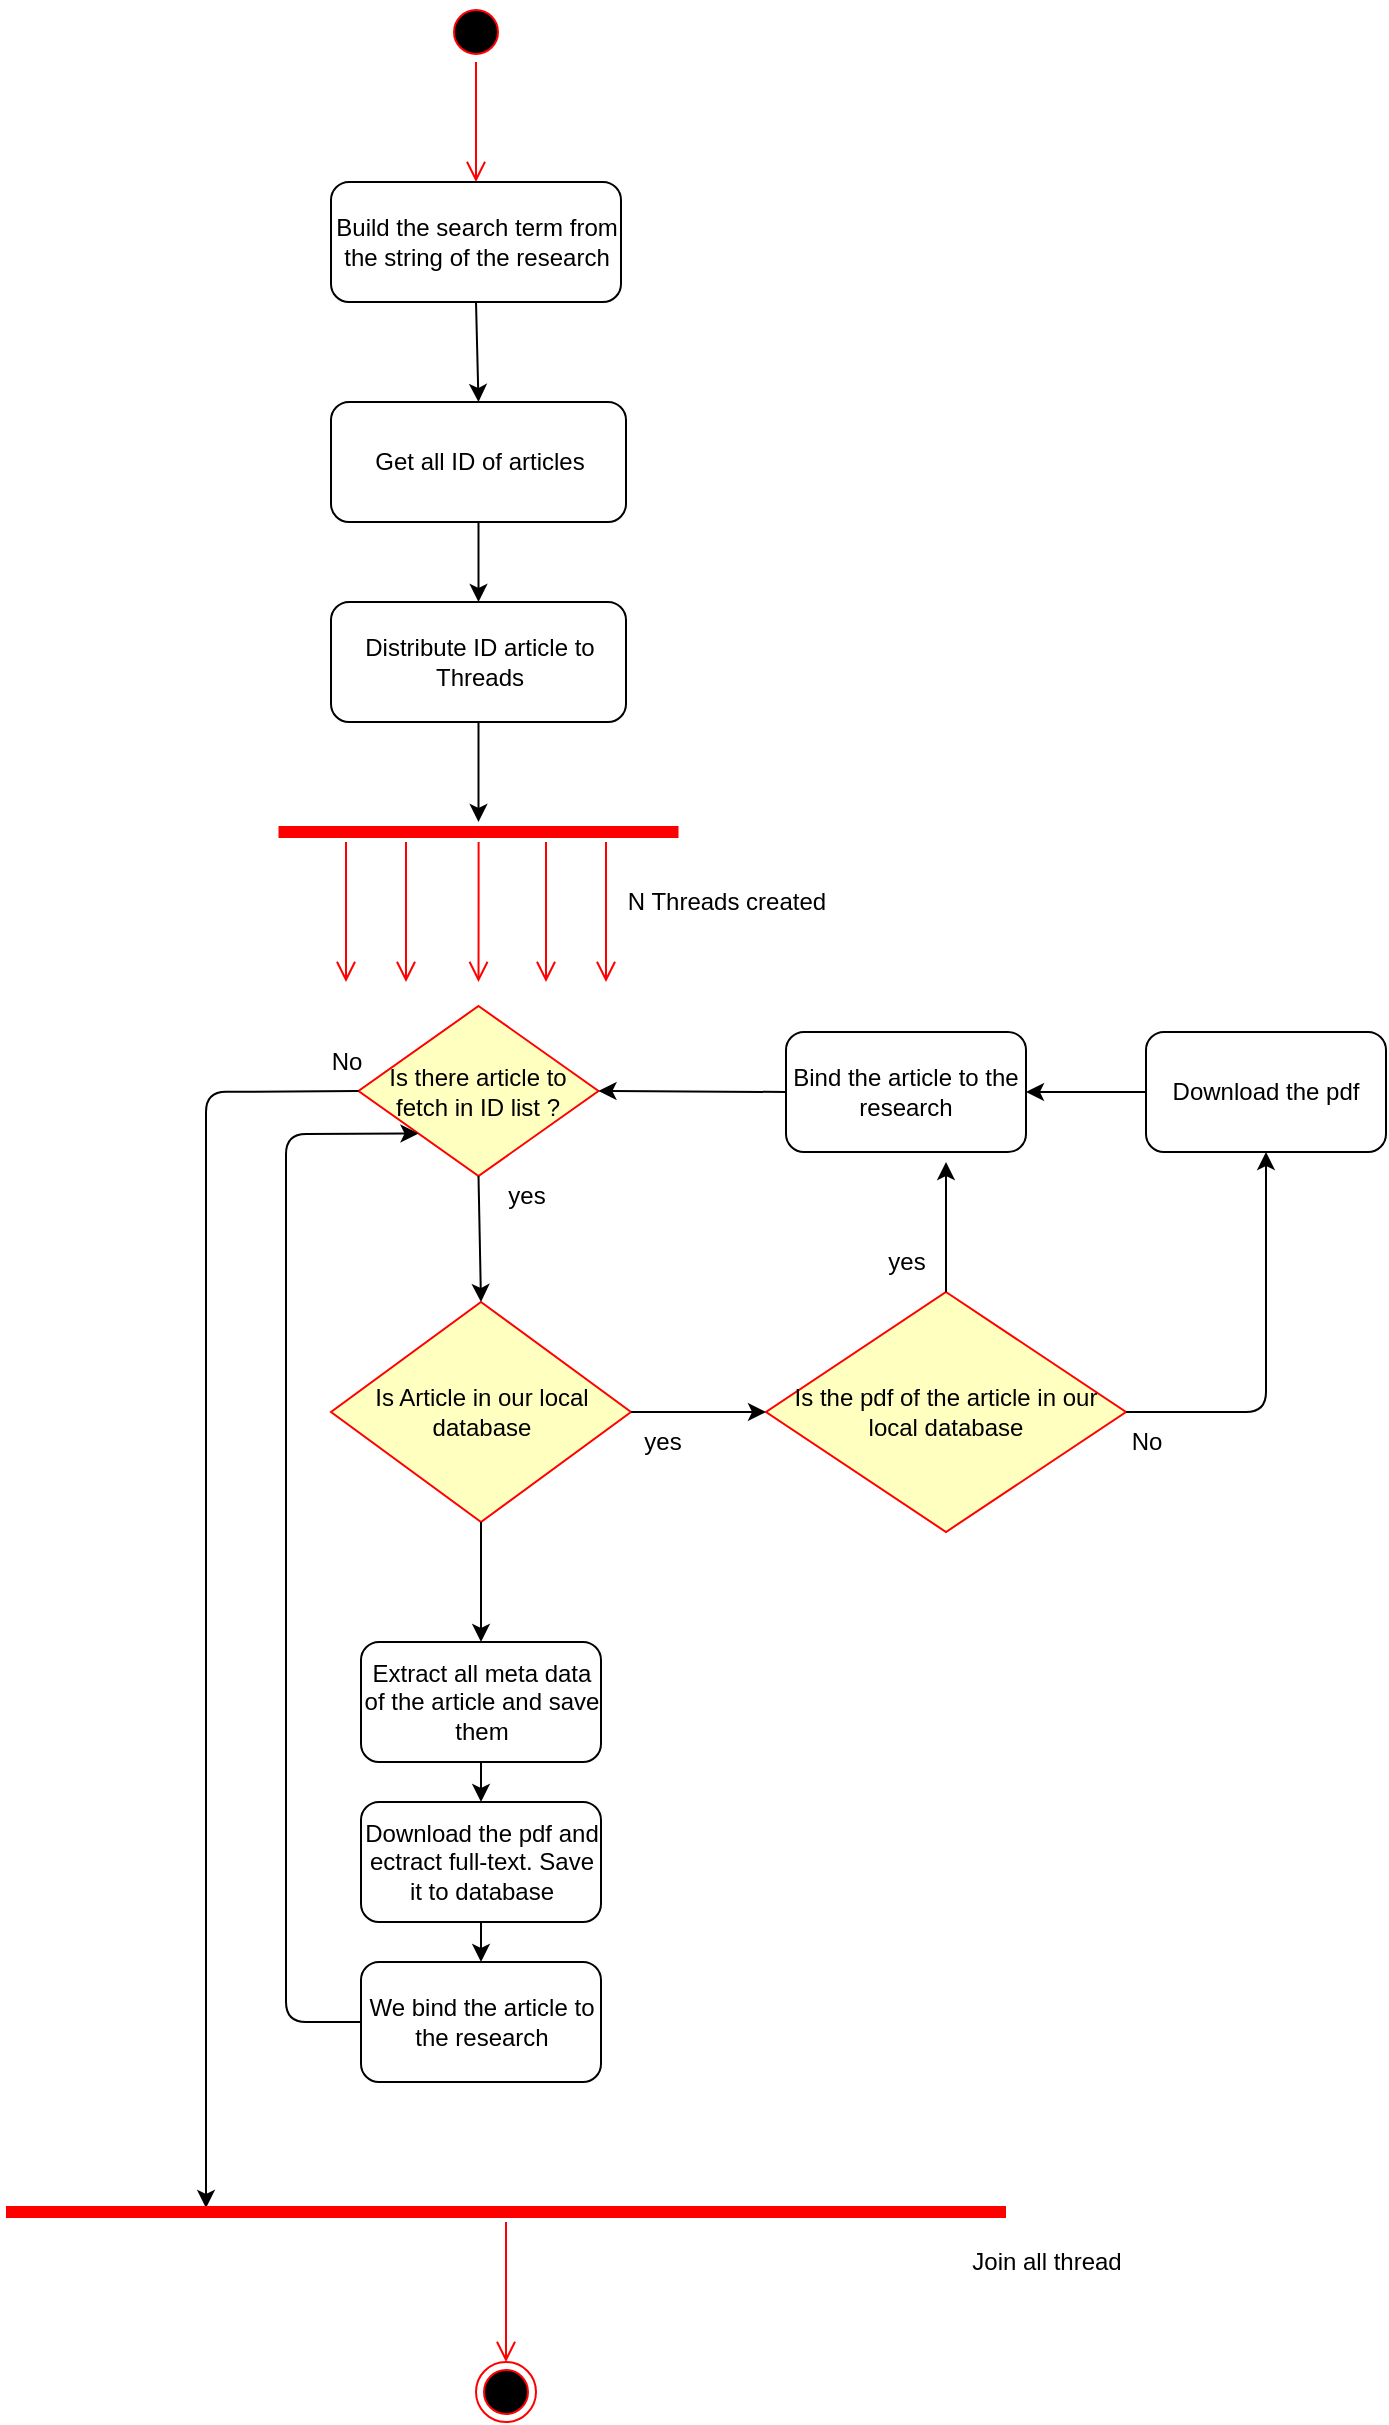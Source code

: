 <mxfile version="14.4.3" type="device"><diagram id="iZtPoLeRdJ9c9-0Gk3H2" name="Page-1"><mxGraphModel dx="1350" dy="816" grid="1" gridSize="10" guides="1" tooltips="1" connect="1" arrows="1" fold="1" page="1" pageScale="1" pageWidth="827" pageHeight="1169" math="0" shadow="0"><root><mxCell id="0"/><mxCell id="1" parent="0"/><mxCell id="l9m6e9ugJMJH0OmO-Gu0-1" value="" style="ellipse;html=1;shape=startState;fillColor=#000000;strokeColor=#ff0000;" vertex="1" parent="1"><mxGeometry x="330" y="40" width="30" height="30" as="geometry"/></mxCell><mxCell id="l9m6e9ugJMJH0OmO-Gu0-2" value="" style="edgeStyle=orthogonalEdgeStyle;html=1;verticalAlign=bottom;endArrow=open;endSize=8;strokeColor=#ff0000;" edge="1" source="l9m6e9ugJMJH0OmO-Gu0-1" parent="1"><mxGeometry relative="1" as="geometry"><mxPoint x="345" y="130" as="targetPoint"/></mxGeometry></mxCell><mxCell id="l9m6e9ugJMJH0OmO-Gu0-4" value="Build the search term from the string of the research" style="rounded=1;whiteSpace=wrap;html=1;" vertex="1" parent="1"><mxGeometry x="272.5" y="130" width="145" height="60" as="geometry"/></mxCell><mxCell id="l9m6e9ugJMJH0OmO-Gu0-5" value="Get all ID of articles" style="rounded=1;whiteSpace=wrap;html=1;" vertex="1" parent="1"><mxGeometry x="272.5" y="240" width="147.5" height="60" as="geometry"/></mxCell><mxCell id="l9m6e9ugJMJH0OmO-Gu0-6" value="" style="endArrow=classic;html=1;exitX=0.5;exitY=1;exitDx=0;exitDy=0;entryX=0.5;entryY=0;entryDx=0;entryDy=0;" edge="1" parent="1" source="l9m6e9ugJMJH0OmO-Gu0-4" target="l9m6e9ugJMJH0OmO-Gu0-5"><mxGeometry width="50" height="50" relative="1" as="geometry"><mxPoint x="390" y="320" as="sourcePoint"/><mxPoint x="440" y="270" as="targetPoint"/></mxGeometry></mxCell><mxCell id="l9m6e9ugJMJH0OmO-Gu0-7" value="Distribute ID article to Threads" style="rounded=1;whiteSpace=wrap;html=1;" vertex="1" parent="1"><mxGeometry x="272.5" y="340" width="147.5" height="60" as="geometry"/></mxCell><mxCell id="l9m6e9ugJMJH0OmO-Gu0-8" value="" style="shape=line;html=1;strokeWidth=6;strokeColor=#ff0000;" vertex="1" parent="1"><mxGeometry x="246.25" y="450" width="200" height="10" as="geometry"/></mxCell><mxCell id="l9m6e9ugJMJH0OmO-Gu0-9" value="" style="edgeStyle=orthogonalEdgeStyle;html=1;verticalAlign=bottom;endArrow=open;endSize=8;strokeColor=#ff0000;" edge="1" source="l9m6e9ugJMJH0OmO-Gu0-8" parent="1"><mxGeometry relative="1" as="geometry"><mxPoint x="346.25" y="530" as="targetPoint"/></mxGeometry></mxCell><mxCell id="l9m6e9ugJMJH0OmO-Gu0-10" value="" style="endArrow=classic;html=1;exitX=0.5;exitY=1;exitDx=0;exitDy=0;" edge="1" parent="1" source="l9m6e9ugJMJH0OmO-Gu0-7" target="l9m6e9ugJMJH0OmO-Gu0-8"><mxGeometry width="50" height="50" relative="1" as="geometry"><mxPoint x="390" y="470" as="sourcePoint"/><mxPoint x="440" y="420" as="targetPoint"/></mxGeometry></mxCell><mxCell id="l9m6e9ugJMJH0OmO-Gu0-11" value="" style="edgeStyle=orthogonalEdgeStyle;html=1;verticalAlign=bottom;endArrow=open;endSize=8;strokeColor=#ff0000;" edge="1" parent="1"><mxGeometry relative="1" as="geometry"><mxPoint x="310" y="530" as="targetPoint"/><mxPoint x="310" y="460" as="sourcePoint"/></mxGeometry></mxCell><mxCell id="l9m6e9ugJMJH0OmO-Gu0-12" value="" style="edgeStyle=orthogonalEdgeStyle;html=1;verticalAlign=bottom;endArrow=open;endSize=8;strokeColor=#ff0000;" edge="1" parent="1"><mxGeometry relative="1" as="geometry"><mxPoint x="380" y="530" as="targetPoint"/><mxPoint x="380" y="460" as="sourcePoint"/></mxGeometry></mxCell><mxCell id="l9m6e9ugJMJH0OmO-Gu0-13" value="" style="edgeStyle=orthogonalEdgeStyle;html=1;verticalAlign=bottom;endArrow=open;endSize=8;strokeColor=#ff0000;" edge="1" parent="1"><mxGeometry relative="1" as="geometry"><mxPoint x="410" y="530" as="targetPoint"/><mxPoint x="410" y="460" as="sourcePoint"/></mxGeometry></mxCell><mxCell id="l9m6e9ugJMJH0OmO-Gu0-14" value="" style="edgeStyle=orthogonalEdgeStyle;html=1;verticalAlign=bottom;endArrow=open;endSize=8;strokeColor=#ff0000;" edge="1" parent="1"><mxGeometry relative="1" as="geometry"><mxPoint x="280" y="530" as="targetPoint"/><mxPoint x="280" y="460" as="sourcePoint"/></mxGeometry></mxCell><mxCell id="l9m6e9ugJMJH0OmO-Gu0-15" value="Is Article in our local database" style="rhombus;whiteSpace=wrap;html=1;fillColor=#ffffc0;strokeColor=#ff0000;" vertex="1" parent="1"><mxGeometry x="272.5" y="690" width="150" height="110" as="geometry"/></mxCell><mxCell id="l9m6e9ugJMJH0OmO-Gu0-18" value="N Threads created" style="text;html=1;align=center;verticalAlign=middle;resizable=0;points=[];autosize=1;" vertex="1" parent="1"><mxGeometry x="415" y="480" width="110" height="20" as="geometry"/></mxCell><mxCell id="l9m6e9ugJMJH0OmO-Gu0-20" value="" style="endArrow=classic;html=1;exitX=0.5;exitY=1;exitDx=0;exitDy=0;entryX=0.5;entryY=0;entryDx=0;entryDy=0;" edge="1" parent="1" source="l9m6e9ugJMJH0OmO-Gu0-5" target="l9m6e9ugJMJH0OmO-Gu0-7"><mxGeometry width="50" height="50" relative="1" as="geometry"><mxPoint x="390" y="260" as="sourcePoint"/><mxPoint x="440" y="210" as="targetPoint"/></mxGeometry></mxCell><mxCell id="l9m6e9ugJMJH0OmO-Gu0-21" value="Is there article to fetch in ID list ?" style="rhombus;whiteSpace=wrap;html=1;fillColor=#ffffc0;strokeColor=#ff0000;" vertex="1" parent="1"><mxGeometry x="286.25" y="542" width="120" height="85" as="geometry"/></mxCell><mxCell id="l9m6e9ugJMJH0OmO-Gu0-25" value="Is the pdf of the article in our local database" style="rhombus;whiteSpace=wrap;html=1;fillColor=#ffffc0;strokeColor=#ff0000;" vertex="1" parent="1"><mxGeometry x="490" y="685" width="180" height="120" as="geometry"/></mxCell><mxCell id="l9m6e9ugJMJH0OmO-Gu0-27" value="Bind the article to the research" style="rounded=1;whiteSpace=wrap;html=1;" vertex="1" parent="1"><mxGeometry x="500" y="555" width="120" height="60" as="geometry"/></mxCell><mxCell id="l9m6e9ugJMJH0OmO-Gu0-28" value="" style="endArrow=classic;html=1;exitX=0.5;exitY=1;exitDx=0;exitDy=0;entryX=0.5;entryY=0;entryDx=0;entryDy=0;" edge="1" parent="1" source="l9m6e9ugJMJH0OmO-Gu0-21" target="l9m6e9ugJMJH0OmO-Gu0-15"><mxGeometry width="50" height="50" relative="1" as="geometry"><mxPoint x="390" y="880" as="sourcePoint"/><mxPoint x="440" y="830" as="targetPoint"/></mxGeometry></mxCell><mxCell id="l9m6e9ugJMJH0OmO-Gu0-29" value="yes" style="text;html=1;align=center;verticalAlign=middle;resizable=0;points=[];autosize=1;" vertex="1" parent="1"><mxGeometry x="355" y="627" width="30" height="20" as="geometry"/></mxCell><mxCell id="l9m6e9ugJMJH0OmO-Gu0-30" value="" style="endArrow=classic;html=1;exitX=1;exitY=0.5;exitDx=0;exitDy=0;entryX=0;entryY=0.5;entryDx=0;entryDy=0;" edge="1" parent="1" source="l9m6e9ugJMJH0OmO-Gu0-15" target="l9m6e9ugJMJH0OmO-Gu0-25"><mxGeometry width="50" height="50" relative="1" as="geometry"><mxPoint x="390" y="880" as="sourcePoint"/><mxPoint x="440" y="830" as="targetPoint"/></mxGeometry></mxCell><mxCell id="l9m6e9ugJMJH0OmO-Gu0-31" value="yes" style="text;html=1;align=center;verticalAlign=middle;resizable=0;points=[];autosize=1;" vertex="1" parent="1"><mxGeometry x="422.5" y="750" width="30" height="20" as="geometry"/></mxCell><mxCell id="l9m6e9ugJMJH0OmO-Gu0-32" value="" style="endArrow=classic;html=1;" edge="1" parent="1"><mxGeometry width="50" height="50" relative="1" as="geometry"><mxPoint x="580" y="685" as="sourcePoint"/><mxPoint x="580" y="620" as="targetPoint"/></mxGeometry></mxCell><mxCell id="l9m6e9ugJMJH0OmO-Gu0-33" value="yes" style="text;html=1;align=center;verticalAlign=middle;resizable=0;points=[];autosize=1;" vertex="1" parent="1"><mxGeometry x="545" y="660" width="30" height="20" as="geometry"/></mxCell><mxCell id="l9m6e9ugJMJH0OmO-Gu0-34" value="" style="endArrow=classic;html=1;entryX=1;entryY=0.5;entryDx=0;entryDy=0;" edge="1" parent="1" target="l9m6e9ugJMJH0OmO-Gu0-21"><mxGeometry width="50" height="50" relative="1" as="geometry"><mxPoint x="500" y="585" as="sourcePoint"/><mxPoint x="550" y="535" as="targetPoint"/></mxGeometry></mxCell><mxCell id="l9m6e9ugJMJH0OmO-Gu0-35" value="" style="endArrow=classic;html=1;exitX=1;exitY=0.5;exitDx=0;exitDy=0;" edge="1" parent="1" source="l9m6e9ugJMJH0OmO-Gu0-25" target="l9m6e9ugJMJH0OmO-Gu0-36"><mxGeometry width="50" height="50" relative="1" as="geometry"><mxPoint x="670" y="740" as="sourcePoint"/><mxPoint x="720" y="690" as="targetPoint"/><Array as="points"><mxPoint x="740" y="745"/></Array></mxGeometry></mxCell><mxCell id="l9m6e9ugJMJH0OmO-Gu0-36" value="Download the pdf" style="rounded=1;whiteSpace=wrap;html=1;" vertex="1" parent="1"><mxGeometry x="680" y="555" width="120" height="60" as="geometry"/></mxCell><mxCell id="l9m6e9ugJMJH0OmO-Gu0-37" value="No" style="text;html=1;align=center;verticalAlign=middle;resizable=0;points=[];autosize=1;" vertex="1" parent="1"><mxGeometry x="665" y="750" width="30" height="20" as="geometry"/></mxCell><mxCell id="l9m6e9ugJMJH0OmO-Gu0-38" value="" style="endArrow=classic;html=1;exitX=0;exitY=0.5;exitDx=0;exitDy=0;" edge="1" parent="1" source="l9m6e9ugJMJH0OmO-Gu0-36" target="l9m6e9ugJMJH0OmO-Gu0-27"><mxGeometry width="50" height="50" relative="1" as="geometry"><mxPoint x="680" y="589" as="sourcePoint"/><mxPoint x="730" y="542" as="targetPoint"/></mxGeometry></mxCell><mxCell id="l9m6e9ugJMJH0OmO-Gu0-39" value="" style="endArrow=classic;html=1;exitX=0.5;exitY=1;exitDx=0;exitDy=0;" edge="1" parent="1" source="l9m6e9ugJMJH0OmO-Gu0-15" target="l9m6e9ugJMJH0OmO-Gu0-40"><mxGeometry width="50" height="50" relative="1" as="geometry"><mxPoint x="390" y="930" as="sourcePoint"/><mxPoint x="350" y="880" as="targetPoint"/></mxGeometry></mxCell><mxCell id="l9m6e9ugJMJH0OmO-Gu0-43" style="edgeStyle=orthogonalEdgeStyle;rounded=0;orthogonalLoop=1;jettySize=auto;html=1;exitX=0.5;exitY=1;exitDx=0;exitDy=0;entryX=0.5;entryY=0;entryDx=0;entryDy=0;" edge="1" parent="1" source="l9m6e9ugJMJH0OmO-Gu0-40" target="l9m6e9ugJMJH0OmO-Gu0-41"><mxGeometry relative="1" as="geometry"/></mxCell><mxCell id="l9m6e9ugJMJH0OmO-Gu0-40" value="Extract all meta data of the article and save them" style="rounded=1;whiteSpace=wrap;html=1;" vertex="1" parent="1"><mxGeometry x="287.5" y="860" width="120" height="60" as="geometry"/></mxCell><mxCell id="l9m6e9ugJMJH0OmO-Gu0-44" style="edgeStyle=orthogonalEdgeStyle;rounded=0;orthogonalLoop=1;jettySize=auto;html=1;exitX=0.5;exitY=1;exitDx=0;exitDy=0;entryX=0.5;entryY=0;entryDx=0;entryDy=0;" edge="1" parent="1" source="l9m6e9ugJMJH0OmO-Gu0-41" target="l9m6e9ugJMJH0OmO-Gu0-42"><mxGeometry relative="1" as="geometry"/></mxCell><mxCell id="l9m6e9ugJMJH0OmO-Gu0-41" value="Download the pdf and ectract full-text. Save it to database" style="rounded=1;whiteSpace=wrap;html=1;" vertex="1" parent="1"><mxGeometry x="287.5" y="940" width="120" height="60" as="geometry"/></mxCell><mxCell id="l9m6e9ugJMJH0OmO-Gu0-42" value="We bind the article to the research" style="rounded=1;whiteSpace=wrap;html=1;" vertex="1" parent="1"><mxGeometry x="287.5" y="1020" width="120" height="60" as="geometry"/></mxCell><mxCell id="l9m6e9ugJMJH0OmO-Gu0-46" value="" style="endArrow=classic;html=1;exitX=0;exitY=0.5;exitDx=0;exitDy=0;entryX=0;entryY=1;entryDx=0;entryDy=0;" edge="1" parent="1" source="l9m6e9ugJMJH0OmO-Gu0-42" target="l9m6e9ugJMJH0OmO-Gu0-21"><mxGeometry width="50" height="50" relative="1" as="geometry"><mxPoint x="222.5" y="1010" as="sourcePoint"/><mxPoint x="270" y="630" as="targetPoint"/><Array as="points"><mxPoint x="250" y="1050"/><mxPoint x="250" y="606"/></Array></mxGeometry></mxCell><mxCell id="l9m6e9ugJMJH0OmO-Gu0-47" value="" style="endArrow=classic;html=1;exitX=0;exitY=0.5;exitDx=0;exitDy=0;entryX=0.2;entryY=0.3;entryDx=0;entryDy=0;entryPerimeter=0;" edge="1" parent="1" source="l9m6e9ugJMJH0OmO-Gu0-21" target="l9m6e9ugJMJH0OmO-Gu0-49"><mxGeometry width="50" height="50" relative="1" as="geometry"><mxPoint x="180" y="560" as="sourcePoint"/><mxPoint x="210" y="580" as="targetPoint"/><Array as="points"><mxPoint x="210" y="585"/><mxPoint x="210" y="1110"/></Array></mxGeometry></mxCell><mxCell id="l9m6e9ugJMJH0OmO-Gu0-48" value="No" style="text;html=1;align=center;verticalAlign=middle;resizable=0;points=[];autosize=1;" vertex="1" parent="1"><mxGeometry x="265" y="560" width="30" height="20" as="geometry"/></mxCell><mxCell id="l9m6e9ugJMJH0OmO-Gu0-49" value="" style="shape=line;html=1;strokeWidth=6;strokeColor=#ff0000;" vertex="1" parent="1"><mxGeometry x="110" y="1140" width="500" height="10" as="geometry"/></mxCell><mxCell id="l9m6e9ugJMJH0OmO-Gu0-50" value="" style="edgeStyle=orthogonalEdgeStyle;html=1;verticalAlign=bottom;endArrow=open;endSize=8;strokeColor=#ff0000;" edge="1" source="l9m6e9ugJMJH0OmO-Gu0-49" parent="1" target="l9m6e9ugJMJH0OmO-Gu0-52"><mxGeometry relative="1" as="geometry"><mxPoint x="372.5" y="1220" as="targetPoint"/><Array as="points"><mxPoint x="360" y="1220"/></Array></mxGeometry></mxCell><mxCell id="l9m6e9ugJMJH0OmO-Gu0-51" value="Join all thread" style="text;html=1;align=center;verticalAlign=middle;resizable=0;points=[];autosize=1;" vertex="1" parent="1"><mxGeometry x="585" y="1160" width="90" height="20" as="geometry"/></mxCell><mxCell id="l9m6e9ugJMJH0OmO-Gu0-52" value="" style="ellipse;html=1;shape=endState;fillColor=#000000;strokeColor=#ff0000;" vertex="1" parent="1"><mxGeometry x="345" y="1220" width="30" height="30" as="geometry"/></mxCell></root></mxGraphModel></diagram></mxfile>